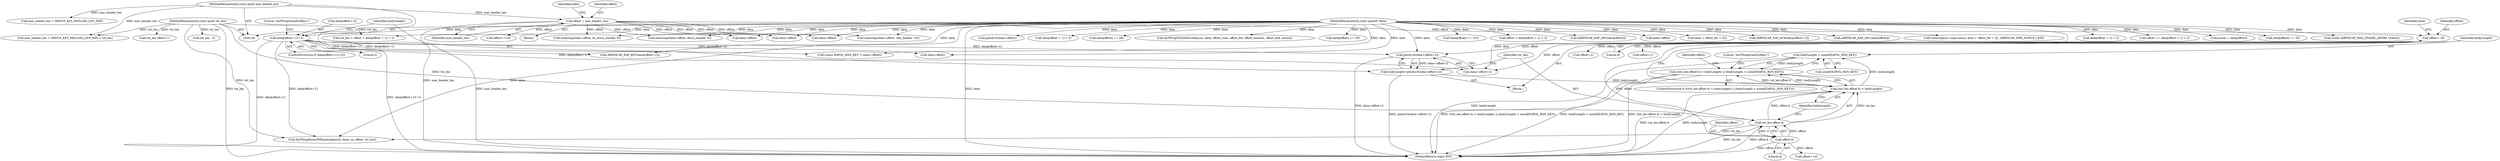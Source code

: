 digraph "0_wireshark_9b0b20b8d5f8c9f7839d58ff6c5900f7e19283b4@API" {
"1000235" [label="(Call,bodyLength < sizeof(EAPOL_RSN_KEY))"];
"1000228" [label="(Call,(tot_len-offset-4) < bodyLength)"];
"1000229" [label="(Call,tot_len-offset-4)"];
"1000150" [label="(MethodParameterIn,const guint tot_len)"];
"1000231" [label="(Call,offset-4)"];
"1000200" [label="(Call,offset+=8)"];
"1000174" [label="(Call,offset = mac_header_len)"];
"1000149" [label="(MethodParameterIn,const guint mac_header_len)"];
"1000218" [label="(Call,bodyLength=pntoh16(data+offset+2))"];
"1000220" [label="(Call,pntoh16(data+offset+2))"];
"1000204" [label="(Call,data[offset+1]!=3)"];
"1000148" [label="(MethodParameterIn,const guint8 *data)"];
"1000227" [label="(Call,((tot_len-offset-4) < bodyLength) || (bodyLength < sizeof(EAPOL_RSN_KEY)))"];
"1000226" [label="(ControlStructure,if (((tot_len-offset-4) < bodyLength) || (bodyLength < sizeof(EAPOL_RSN_KEY))))"];
"1000233" [label="(Literal,4)"];
"1000181" [label="(Call,data+offset)"];
"1000251" [label="(Call,(const EAPOL_RSN_KEY *) (data+offset))"];
"1000234" [label="(Identifier,bodyLength)"];
"1000613" [label="(Call,offset += data[offset + 1] + 2)"];
"1000506" [label="(Call,action = data[offset])"];
"1000551" [label="(Call,tot_len - 2)"];
"1000230" [label="(Identifier,tot_len)"];
"1000182" [label="(Identifier,data)"];
"1000567" [label="(Call,data[offset] == 55)"];
"1000382" [label="(Call,(const AIRPDCAP_MAC_FRAME_ADDR4 *)(data))"];
"1000148" [label="(MethodParameterIn,const guint8 *data)"];
"1000530" [label="(Call,pntoh16(data+offset))"];
"1000221" [label="(Call,data+offset+2)"];
"1000603" [label="(Call,data[offset + 1] + 2)"];
"1000307" [label="(Call,mac_header_len + GROUP_KEY_PAYLOAD_LEN_MIN > tot_len)"];
"1000556" [label="(Call,data[offset] == 48)"];
"1000220" [label="(Call,pntoh16(data+offset+2))"];
"1000760" [label="(Call,AirPDcapTDLSDeriveKey(sa, data, offset_rsne, offset_fte, offset_timeout, offset_link, action))"];
"1000206" [label="(Identifier,data)"];
"1000784" [label="(MethodReturn,static INT)"];
"1000599" [label="(Call,tot_len < offset + data[offset + 1] + 2)"];
"1000149" [label="(MethodParameterIn,const guint mac_header_len)"];
"1000204" [label="(Call,data[offset+1]!=3)"];
"1000463" [label="(Call,tot_len-offset+1)"];
"1000322" [label="(Call,AIRPDCAP_EAP_KEY(data[offset+1]))"];
"1000578" [label="(Call,data[offset] == 56)"];
"1000195" [label="(Block,)"];
"1000152" [label="(Block,)"];
"1000589" [label="(Call,data[offset] == 101)"];
"1000188" [label="(Call,memcmp(data+offset, bt_dot1x_header, 8))"];
"1000228" [label="(Call,(tot_len-offset-4) < bodyLength)"];
"1000235" [label="(Call,bodyLength < sizeof(EAPOL_RSN_KEY))"];
"1000200" [label="(Call,offset+=8)"];
"1000176" [label="(Identifier,mac_header_len)"];
"1000174" [label="(Call,offset = mac_header_len)"];
"1000203" [label="(ControlStructure,if (data[offset+1]!=3))"];
"1000308" [label="(Call,mac_header_len + GROUP_KEY_PAYLOAD_LEN_MIN)"];
"1000205" [label="(Call,data[offset+1])"];
"1000150" [label="(MethodParameterIn,const guint tot_len)"];
"1000180" [label="(Call,memcmp(data+offset, dot1x_header, 8))"];
"1000246" [label="(Call,offset+=4)"];
"1000189" [label="(Call,data+offset)"];
"1000241" [label="(Literal,\"AirPDcapScanForKeys\")"];
"1000472" [label="(Call,data+offset)"];
"1000223" [label="(Call,offset+2)"];
"1000601" [label="(Call,offset + data[offset + 1] + 2)"];
"1000229" [label="(Call,tot_len-offset-4)"];
"1000202" [label="(Literal,8)"];
"1000175" [label="(Identifier,offset)"];
"1000207" [label="(Call,offset+1)"];
"1000340" [label="(Call,AIRPDCAP_EAP_MIC(data[offset]))"];
"1000531" [label="(Call,data+offset)"];
"1000725" [label="(Call,data + offset_fte + 52)"];
"1000231" [label="(Call,offset-4)"];
"1000201" [label="(Identifier,offset)"];
"1000331" [label="(Call,AIRPDCAP_EAP_ACK(data[offset+1]))"];
"1000346" [label="(Call,AIRPDCAP_EAP_SEC(data[offset]))"];
"1000247" [label="(Identifier,offset)"];
"1000219" [label="(Identifier,bodyLength)"];
"1000213" [label="(Literal,\"AirPDcapScanForKeys\")"];
"1000236" [label="(Identifier,bodyLength)"];
"1000232" [label="(Identifier,offset)"];
"1000237" [label="(Call,sizeof(EAPOL_RSN_KEY))"];
"1000253" [label="(Call,data+offset)"];
"1000719" [label="(Call,memcmp(sa->wpa.nonce, data + offset_fte + 52, AIRPDCAP_WPA_NONCE_LEN))"];
"1000218" [label="(Call,bodyLength=pntoh16(data+offset+2))"];
"1000503" [label="(Call,offset+=10)"];
"1000227" [label="(Call,((tot_len-offset-4) < bodyLength) || (bodyLength < sizeof(EAPOL_RSN_KEY)))"];
"1000210" [label="(Literal,3)"];
"1000297" [label="(Call,AirPDcapRsna4WHandshake(ctx, data, sa, offset, tot_len))"];
"1000615" [label="(Call,data[offset + 1] + 2)"];
"1000471" [label="(Call,memcmp(data+offset, tdls_header, 10))"];
"1000235" -> "1000227"  [label="AST: "];
"1000235" -> "1000237"  [label="CFG: "];
"1000236" -> "1000235"  [label="AST: "];
"1000237" -> "1000235"  [label="AST: "];
"1000227" -> "1000235"  [label="CFG: "];
"1000235" -> "1000784"  [label="DDG: bodyLength"];
"1000235" -> "1000227"  [label="DDG: bodyLength"];
"1000228" -> "1000235"  [label="DDG: bodyLength"];
"1000228" -> "1000227"  [label="AST: "];
"1000228" -> "1000234"  [label="CFG: "];
"1000229" -> "1000228"  [label="AST: "];
"1000234" -> "1000228"  [label="AST: "];
"1000236" -> "1000228"  [label="CFG: "];
"1000227" -> "1000228"  [label="CFG: "];
"1000228" -> "1000784"  [label="DDG: tot_len-offset-4"];
"1000228" -> "1000784"  [label="DDG: bodyLength"];
"1000228" -> "1000227"  [label="DDG: tot_len-offset-4"];
"1000228" -> "1000227"  [label="DDG: bodyLength"];
"1000229" -> "1000228"  [label="DDG: tot_len"];
"1000229" -> "1000228"  [label="DDG: offset-4"];
"1000218" -> "1000228"  [label="DDG: bodyLength"];
"1000229" -> "1000231"  [label="CFG: "];
"1000230" -> "1000229"  [label="AST: "];
"1000231" -> "1000229"  [label="AST: "];
"1000234" -> "1000229"  [label="CFG: "];
"1000229" -> "1000784"  [label="DDG: offset-4"];
"1000229" -> "1000784"  [label="DDG: tot_len"];
"1000150" -> "1000229"  [label="DDG: tot_len"];
"1000231" -> "1000229"  [label="DDG: offset"];
"1000231" -> "1000229"  [label="DDG: 4"];
"1000229" -> "1000297"  [label="DDG: tot_len"];
"1000150" -> "1000146"  [label="AST: "];
"1000150" -> "1000784"  [label="DDG: tot_len"];
"1000150" -> "1000297"  [label="DDG: tot_len"];
"1000150" -> "1000307"  [label="DDG: tot_len"];
"1000150" -> "1000463"  [label="DDG: tot_len"];
"1000150" -> "1000551"  [label="DDG: tot_len"];
"1000150" -> "1000599"  [label="DDG: tot_len"];
"1000231" -> "1000233"  [label="CFG: "];
"1000232" -> "1000231"  [label="AST: "];
"1000233" -> "1000231"  [label="AST: "];
"1000231" -> "1000784"  [label="DDG: offset"];
"1000200" -> "1000231"  [label="DDG: offset"];
"1000231" -> "1000246"  [label="DDG: offset"];
"1000200" -> "1000195"  [label="AST: "];
"1000200" -> "1000202"  [label="CFG: "];
"1000201" -> "1000200"  [label="AST: "];
"1000202" -> "1000200"  [label="AST: "];
"1000206" -> "1000200"  [label="CFG: "];
"1000174" -> "1000200"  [label="DDG: offset"];
"1000200" -> "1000207"  [label="DDG: offset"];
"1000200" -> "1000220"  [label="DDG: offset"];
"1000200" -> "1000221"  [label="DDG: offset"];
"1000200" -> "1000223"  [label="DDG: offset"];
"1000174" -> "1000152"  [label="AST: "];
"1000174" -> "1000176"  [label="CFG: "];
"1000175" -> "1000174"  [label="AST: "];
"1000176" -> "1000174"  [label="AST: "];
"1000182" -> "1000174"  [label="CFG: "];
"1000174" -> "1000784"  [label="DDG: mac_header_len"];
"1000149" -> "1000174"  [label="DDG: mac_header_len"];
"1000174" -> "1000180"  [label="DDG: offset"];
"1000174" -> "1000181"  [label="DDG: offset"];
"1000174" -> "1000188"  [label="DDG: offset"];
"1000174" -> "1000189"  [label="DDG: offset"];
"1000174" -> "1000471"  [label="DDG: offset"];
"1000174" -> "1000472"  [label="DDG: offset"];
"1000174" -> "1000503"  [label="DDG: offset"];
"1000149" -> "1000146"  [label="AST: "];
"1000149" -> "1000784"  [label="DDG: mac_header_len"];
"1000149" -> "1000307"  [label="DDG: mac_header_len"];
"1000149" -> "1000308"  [label="DDG: mac_header_len"];
"1000218" -> "1000195"  [label="AST: "];
"1000218" -> "1000220"  [label="CFG: "];
"1000219" -> "1000218"  [label="AST: "];
"1000220" -> "1000218"  [label="AST: "];
"1000230" -> "1000218"  [label="CFG: "];
"1000218" -> "1000784"  [label="DDG: pntoh16(data+offset+2)"];
"1000220" -> "1000218"  [label="DDG: data+offset+2"];
"1000220" -> "1000221"  [label="CFG: "];
"1000221" -> "1000220"  [label="AST: "];
"1000220" -> "1000784"  [label="DDG: data+offset+2"];
"1000204" -> "1000220"  [label="DDG: data[offset+1]"];
"1000148" -> "1000220"  [label="DDG: data"];
"1000204" -> "1000203"  [label="AST: "];
"1000204" -> "1000210"  [label="CFG: "];
"1000205" -> "1000204"  [label="AST: "];
"1000210" -> "1000204"  [label="AST: "];
"1000213" -> "1000204"  [label="CFG: "];
"1000219" -> "1000204"  [label="CFG: "];
"1000204" -> "1000784"  [label="DDG: data[offset+1]"];
"1000204" -> "1000784"  [label="DDG: data[offset+1]!=3"];
"1000148" -> "1000204"  [label="DDG: data"];
"1000204" -> "1000221"  [label="DDG: data[offset+1]"];
"1000204" -> "1000251"  [label="DDG: data[offset+1]"];
"1000204" -> "1000253"  [label="DDG: data[offset+1]"];
"1000204" -> "1000297"  [label="DDG: data[offset+1]"];
"1000204" -> "1000322"  [label="DDG: data[offset+1]"];
"1000148" -> "1000146"  [label="AST: "];
"1000148" -> "1000784"  [label="DDG: data"];
"1000148" -> "1000180"  [label="DDG: data"];
"1000148" -> "1000181"  [label="DDG: data"];
"1000148" -> "1000188"  [label="DDG: data"];
"1000148" -> "1000189"  [label="DDG: data"];
"1000148" -> "1000221"  [label="DDG: data"];
"1000148" -> "1000251"  [label="DDG: data"];
"1000148" -> "1000253"  [label="DDG: data"];
"1000148" -> "1000297"  [label="DDG: data"];
"1000148" -> "1000322"  [label="DDG: data"];
"1000148" -> "1000331"  [label="DDG: data"];
"1000148" -> "1000340"  [label="DDG: data"];
"1000148" -> "1000346"  [label="DDG: data"];
"1000148" -> "1000382"  [label="DDG: data"];
"1000148" -> "1000471"  [label="DDG: data"];
"1000148" -> "1000472"  [label="DDG: data"];
"1000148" -> "1000506"  [label="DDG: data"];
"1000148" -> "1000530"  [label="DDG: data"];
"1000148" -> "1000531"  [label="DDG: data"];
"1000148" -> "1000556"  [label="DDG: data"];
"1000148" -> "1000567"  [label="DDG: data"];
"1000148" -> "1000578"  [label="DDG: data"];
"1000148" -> "1000589"  [label="DDG: data"];
"1000148" -> "1000599"  [label="DDG: data"];
"1000148" -> "1000601"  [label="DDG: data"];
"1000148" -> "1000603"  [label="DDG: data"];
"1000148" -> "1000613"  [label="DDG: data"];
"1000148" -> "1000615"  [label="DDG: data"];
"1000148" -> "1000719"  [label="DDG: data"];
"1000148" -> "1000725"  [label="DDG: data"];
"1000148" -> "1000760"  [label="DDG: data"];
"1000227" -> "1000226"  [label="AST: "];
"1000241" -> "1000227"  [label="CFG: "];
"1000247" -> "1000227"  [label="CFG: "];
"1000227" -> "1000784"  [label="DDG: ((tot_len-offset-4) < bodyLength) || (bodyLength < sizeof(EAPOL_RSN_KEY))"];
"1000227" -> "1000784"  [label="DDG: bodyLength < sizeof(EAPOL_RSN_KEY)"];
"1000227" -> "1000784"  [label="DDG: (tot_len-offset-4) < bodyLength"];
}
